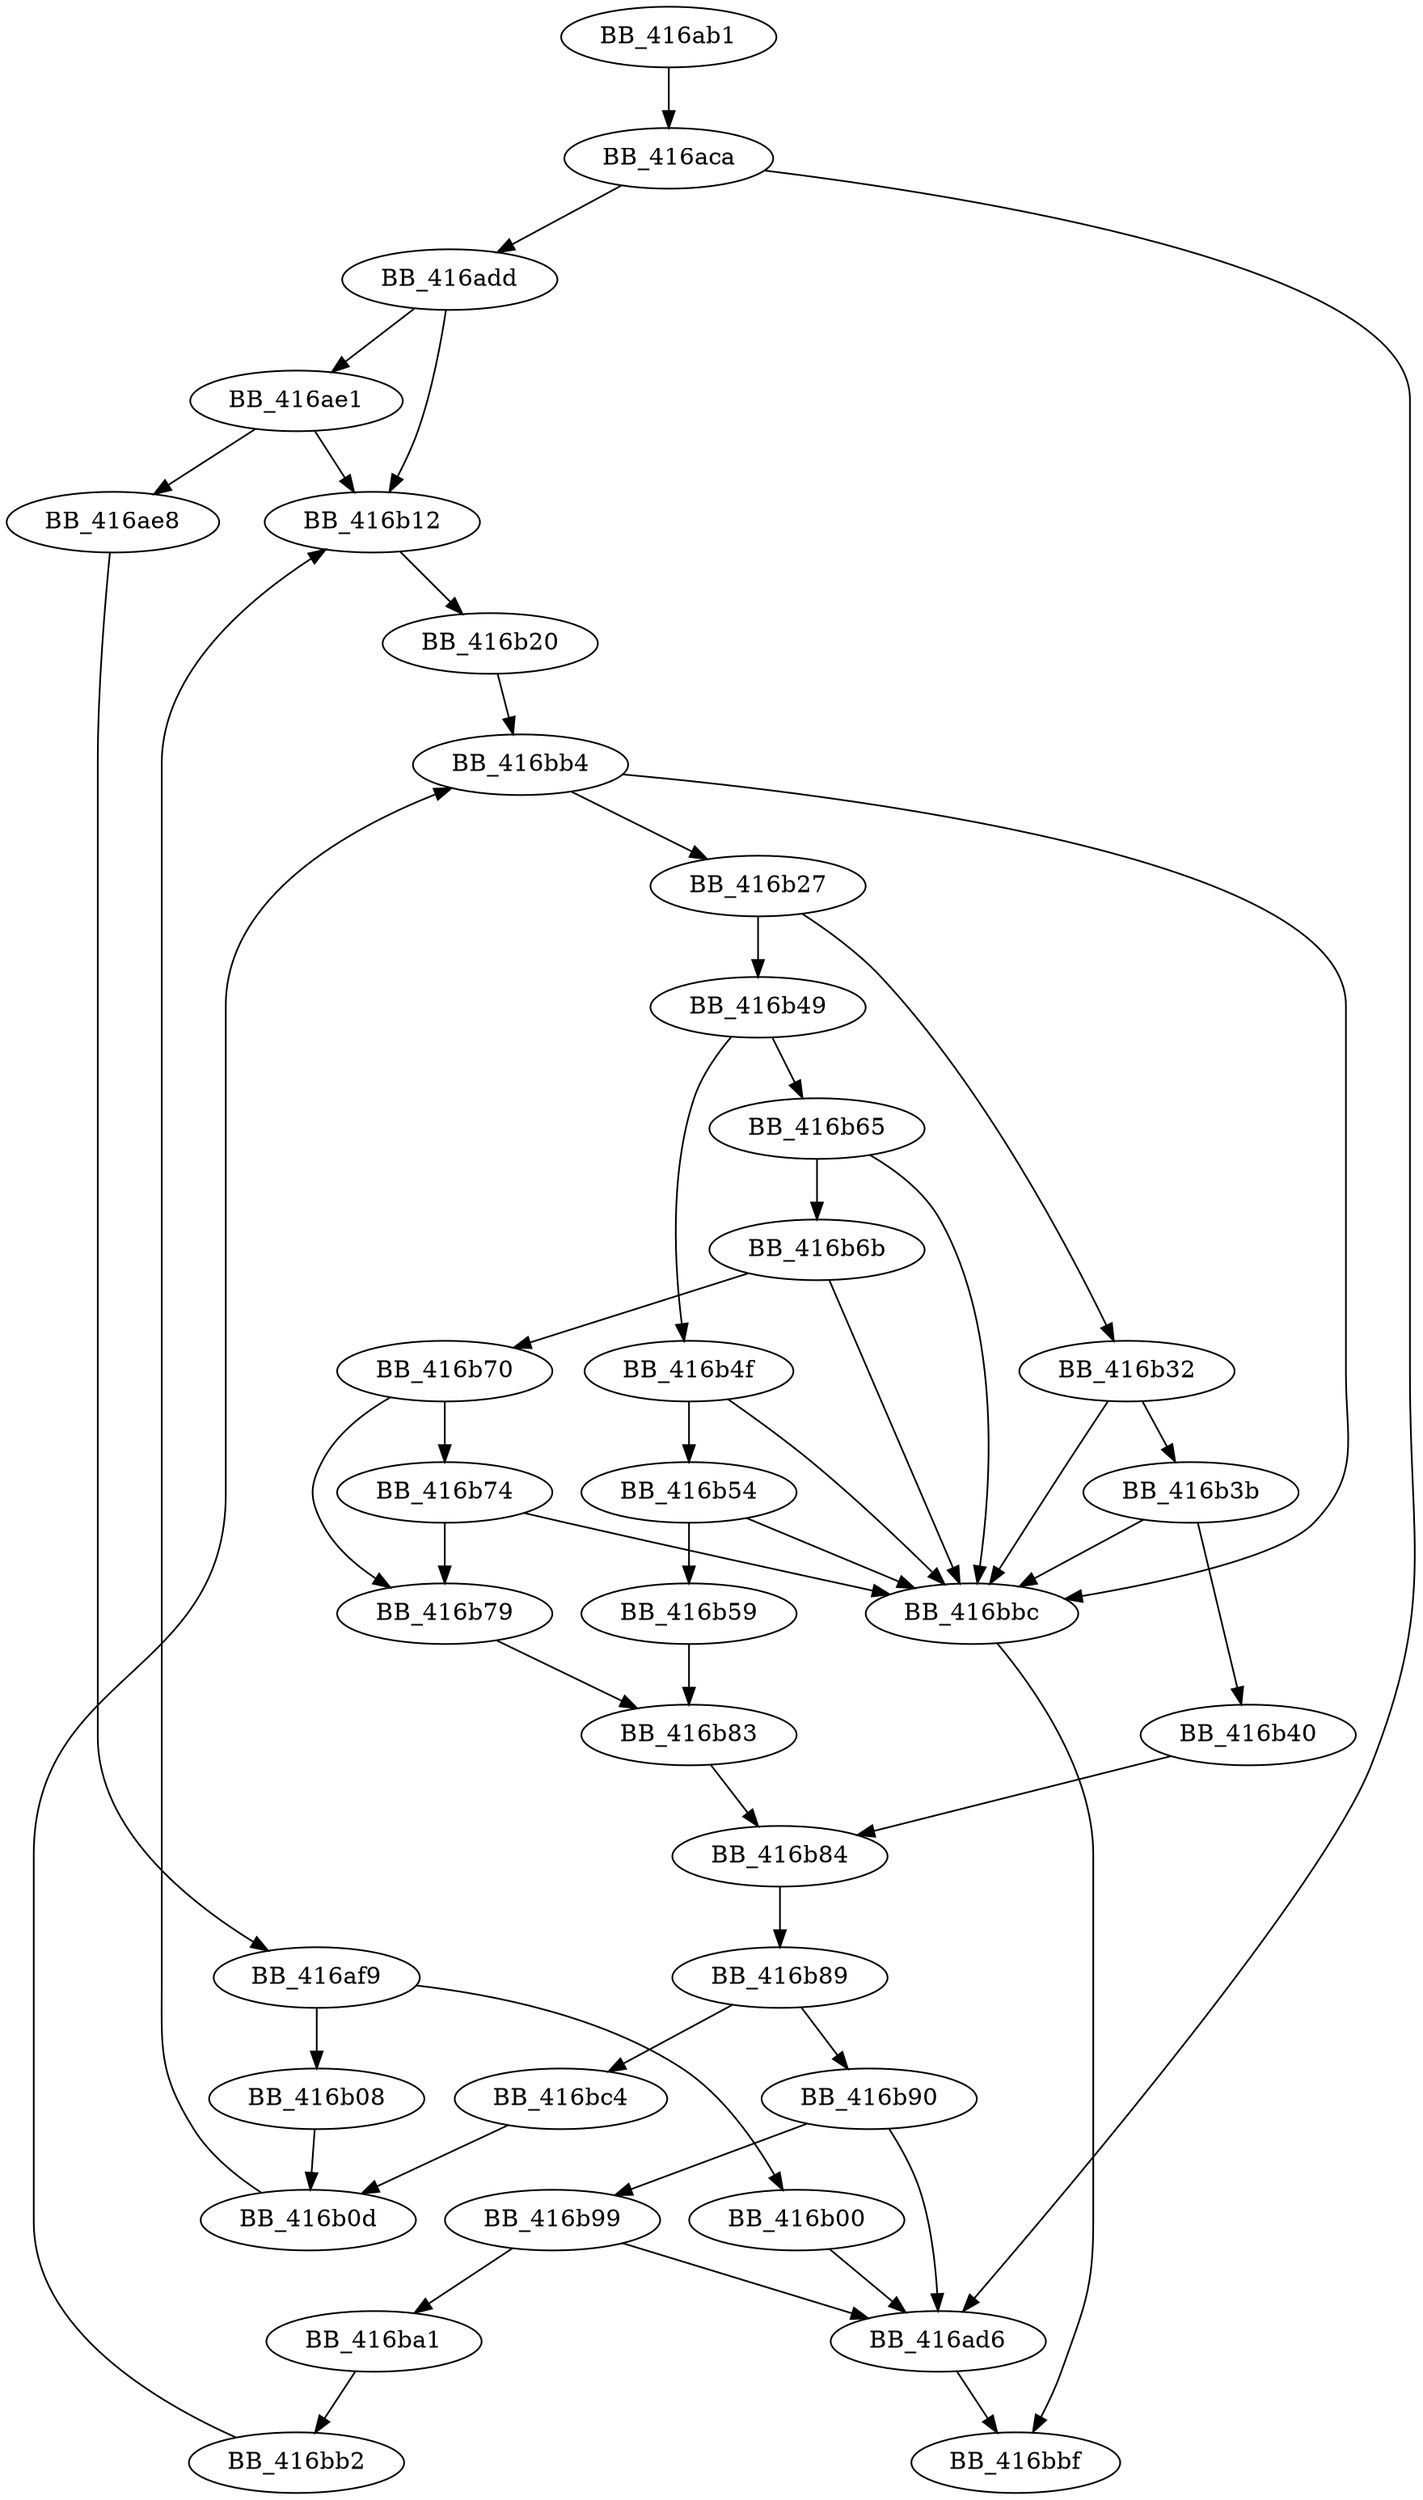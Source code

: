 DiGraph ___lc_strtolc{
BB_416ab1->BB_416aca
BB_416aca->BB_416ad6
BB_416aca->BB_416add
BB_416ad6->BB_416bbf
BB_416add->BB_416ae1
BB_416add->BB_416b12
BB_416ae1->BB_416ae8
BB_416ae1->BB_416b12
BB_416ae8->BB_416af9
BB_416af9->BB_416b00
BB_416af9->BB_416b08
BB_416b00->BB_416ad6
BB_416b08->BB_416b0d
BB_416b0d->BB_416b12
BB_416b12->BB_416b20
BB_416b20->BB_416bb4
BB_416b27->BB_416b32
BB_416b27->BB_416b49
BB_416b32->BB_416b3b
BB_416b32->BB_416bbc
BB_416b3b->BB_416b40
BB_416b3b->BB_416bbc
BB_416b40->BB_416b84
BB_416b49->BB_416b4f
BB_416b49->BB_416b65
BB_416b4f->BB_416b54
BB_416b4f->BB_416bbc
BB_416b54->BB_416b59
BB_416b54->BB_416bbc
BB_416b59->BB_416b83
BB_416b65->BB_416b6b
BB_416b65->BB_416bbc
BB_416b6b->BB_416b70
BB_416b6b->BB_416bbc
BB_416b70->BB_416b74
BB_416b70->BB_416b79
BB_416b74->BB_416b79
BB_416b74->BB_416bbc
BB_416b79->BB_416b83
BB_416b83->BB_416b84
BB_416b84->BB_416b89
BB_416b89->BB_416b90
BB_416b89->BB_416bc4
BB_416b90->BB_416ad6
BB_416b90->BB_416b99
BB_416b99->BB_416ad6
BB_416b99->BB_416ba1
BB_416ba1->BB_416bb2
BB_416bb2->BB_416bb4
BB_416bb4->BB_416b27
BB_416bb4->BB_416bbc
BB_416bbc->BB_416bbf
BB_416bc4->BB_416b0d
}
